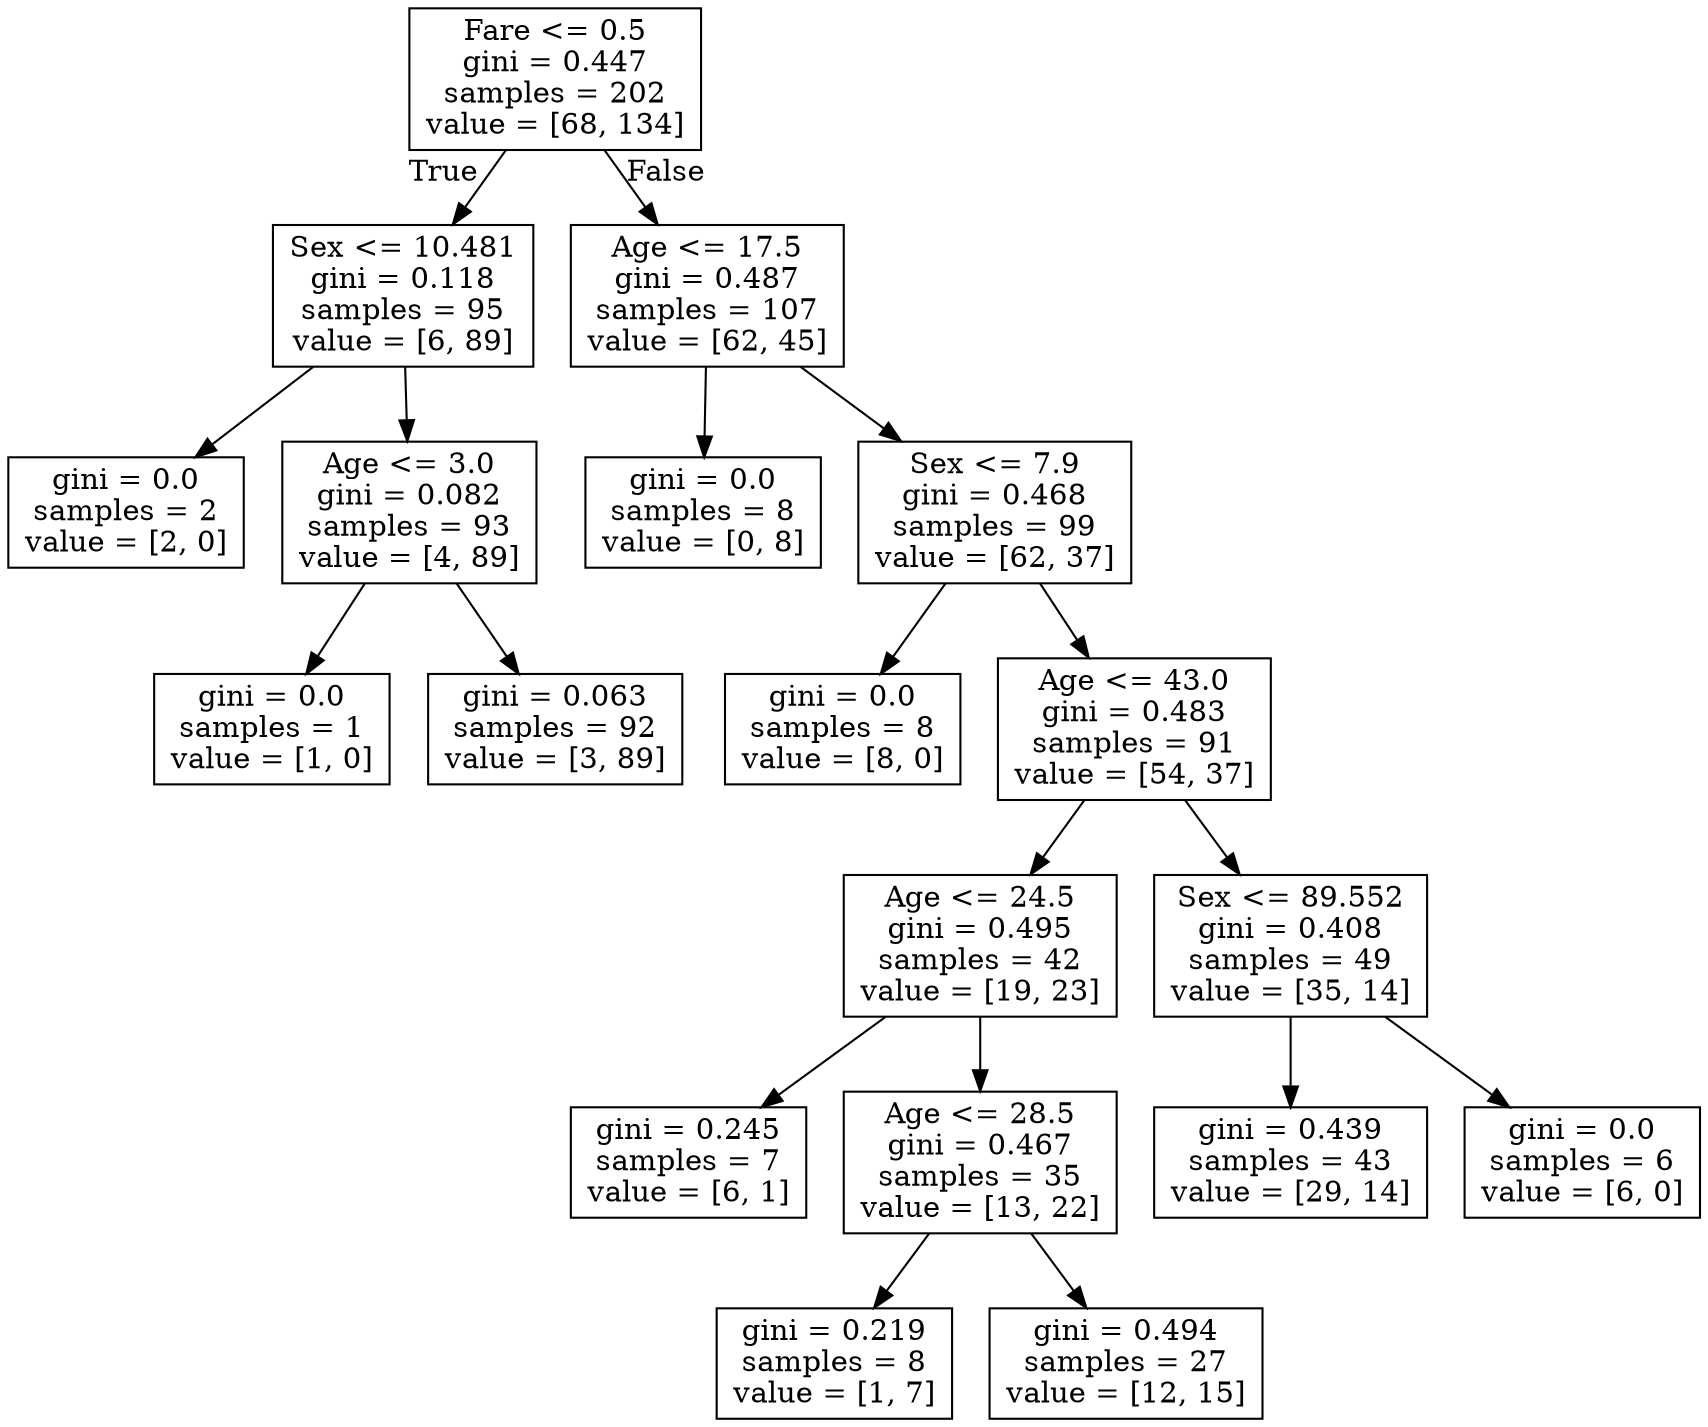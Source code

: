 digraph Tree {
node [shape=box] ;
0 [label="Fare <= 0.5\ngini = 0.447\nsamples = 202\nvalue = [68, 134]"] ;
1 [label="Sex <= 10.481\ngini = 0.118\nsamples = 95\nvalue = [6, 89]"] ;
0 -> 1 [labeldistance=2.5, labelangle=45, headlabel="True"] ;
5 [label="gini = 0.0\nsamples = 2\nvalue = [2, 0]"] ;
1 -> 5 ;
6 [label="Age <= 3.0\ngini = 0.082\nsamples = 93\nvalue = [4, 89]"] ;
1 -> 6 ;
13 [label="gini = 0.0\nsamples = 1\nvalue = [1, 0]"] ;
6 -> 13 ;
14 [label="gini = 0.063\nsamples = 92\nvalue = [3, 89]"] ;
6 -> 14 ;
2 [label="Age <= 17.5\ngini = 0.487\nsamples = 107\nvalue = [62, 45]"] ;
0 -> 2 [labeldistance=2.5, labelangle=-45, headlabel="False"] ;
3 [label="gini = 0.0\nsamples = 8\nvalue = [0, 8]"] ;
2 -> 3 ;
4 [label="Sex <= 7.9\ngini = 0.468\nsamples = 99\nvalue = [62, 37]"] ;
2 -> 4 ;
7 [label="gini = 0.0\nsamples = 8\nvalue = [8, 0]"] ;
4 -> 7 ;
8 [label="Age <= 43.0\ngini = 0.483\nsamples = 91\nvalue = [54, 37]"] ;
4 -> 8 ;
9 [label="Age <= 24.5\ngini = 0.495\nsamples = 42\nvalue = [19, 23]"] ;
8 -> 9 ;
11 [label="gini = 0.245\nsamples = 7\nvalue = [6, 1]"] ;
9 -> 11 ;
12 [label="Age <= 28.5\ngini = 0.467\nsamples = 35\nvalue = [13, 22]"] ;
9 -> 12 ;
15 [label="gini = 0.219\nsamples = 8\nvalue = [1, 7]"] ;
12 -> 15 ;
16 [label="gini = 0.494\nsamples = 27\nvalue = [12, 15]"] ;
12 -> 16 ;
10 [label="Sex <= 89.552\ngini = 0.408\nsamples = 49\nvalue = [35, 14]"] ;
8 -> 10 ;
17 [label="gini = 0.439\nsamples = 43\nvalue = [29, 14]"] ;
10 -> 17 ;
18 [label="gini = 0.0\nsamples = 6\nvalue = [6, 0]"] ;
10 -> 18 ;
}